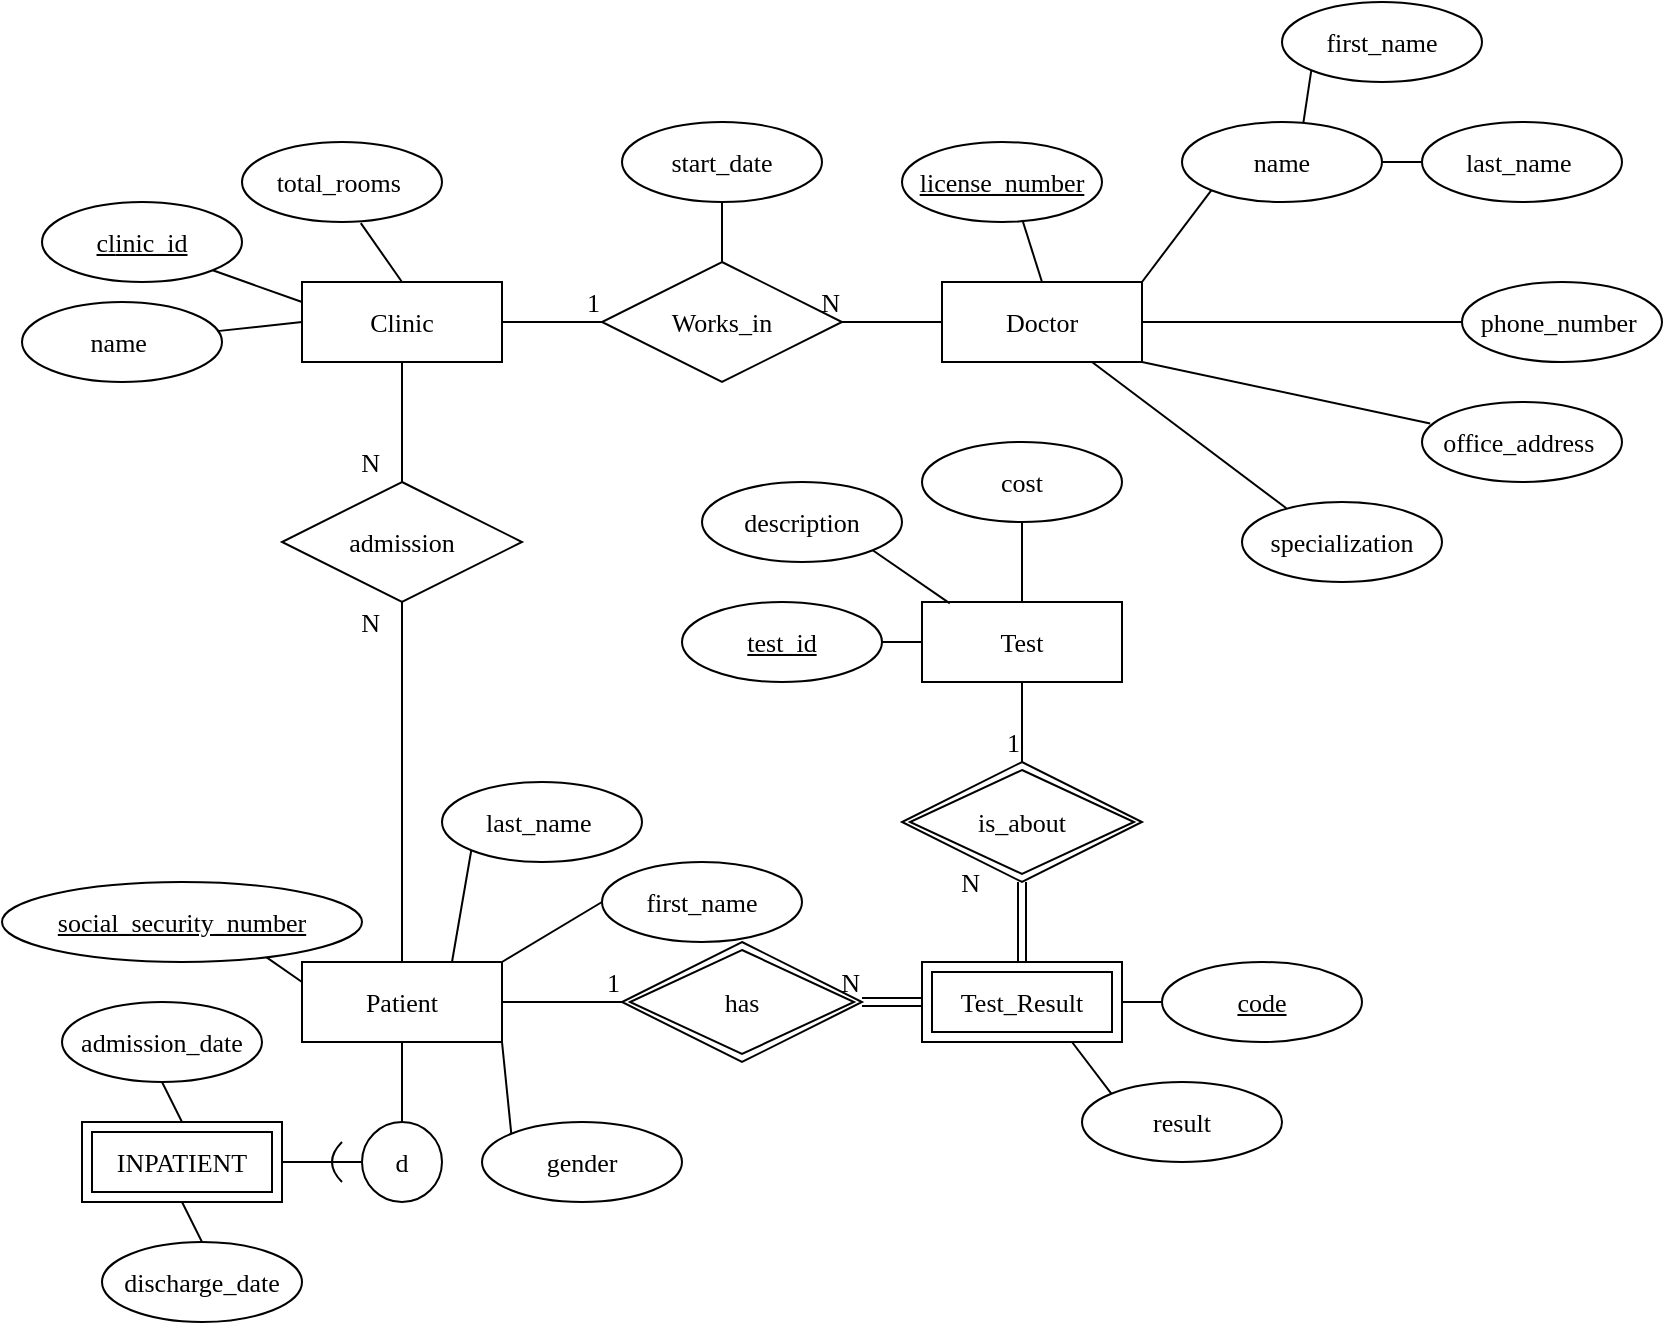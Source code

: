 <mxfile version="26.2.6">
  <diagram id="R2lEEEUBdFMjLlhIrx00" name="Page-1">
    <mxGraphModel dx="1154" dy="692" grid="1" gridSize="10" guides="1" tooltips="1" connect="1" arrows="1" fold="1" page="1" pageScale="1" pageWidth="850" pageHeight="1100" math="0" shadow="0" extFonts="Permanent Marker^https://fonts.googleapis.com/css?family=Permanent+Marker">
      <root>
        <mxCell id="0" />
        <mxCell id="1" parent="0" />
        <mxCell id="F_yC6FuZW9_ntXyTirgm-1" value="Clinic" style="whiteSpace=wrap;html=1;align=center;fontFamily=Kahroba RG;fontSize=13;" parent="1" vertex="1">
          <mxGeometry x="160" y="200" width="100" height="40" as="geometry" />
        </mxCell>
        <mxCell id="F_yC6FuZW9_ntXyTirgm-3" value="Test" style="whiteSpace=wrap;html=1;align=center;fontFamily=Kahroba RG;fontSize=13;" parent="1" vertex="1">
          <mxGeometry x="470" y="360" width="100" height="40" as="geometry" />
        </mxCell>
        <mxCell id="F_yC6FuZW9_ntXyTirgm-5" value="Patient" style="whiteSpace=wrap;html=1;align=center;fontFamily=Kahroba RG;fontSize=13;" parent="1" vertex="1">
          <mxGeometry x="160" y="540" width="100" height="40" as="geometry" />
        </mxCell>
        <mxCell id="F_yC6FuZW9_ntXyTirgm-6" value="Doctor" style="whiteSpace=wrap;html=1;align=center;fontFamily=Kahroba RG;fontSize=13;" parent="1" vertex="1">
          <mxGeometry x="480" y="200" width="100" height="40" as="geometry" />
        </mxCell>
        <mxCell id="F_yC6FuZW9_ntXyTirgm-8" value="&lt;span&gt;name&amp;nbsp;&lt;/span&gt;" style="ellipse;whiteSpace=wrap;html=1;align=center;fontFamily=Kahroba RG;fontSize=13;" parent="1" vertex="1">
          <mxGeometry x="20" y="210" width="100" height="40" as="geometry" />
        </mxCell>
        <mxCell id="F_yC6FuZW9_ntXyTirgm-9" value="&lt;span&gt;total_rooms&amp;nbsp;&lt;/span&gt;" style="ellipse;whiteSpace=wrap;html=1;align=center;fontFamily=Kahroba RG;fontSize=13;" parent="1" vertex="1">
          <mxGeometry x="130" y="130" width="100" height="40" as="geometry" />
        </mxCell>
        <mxCell id="F_yC6FuZW9_ntXyTirgm-12" value="&lt;span&gt;first_name&lt;/span&gt;" style="ellipse;whiteSpace=wrap;html=1;align=center;fontFamily=Kahroba RG;fontSize=13;" parent="1" vertex="1">
          <mxGeometry x="650" y="60" width="100" height="40" as="geometry" />
        </mxCell>
        <mxCell id="F_yC6FuZW9_ntXyTirgm-13" value="&lt;span&gt;last_name&amp;nbsp;&lt;/span&gt;" style="ellipse;whiteSpace=wrap;html=1;align=center;fontFamily=Kahroba RG;fontSize=13;" parent="1" vertex="1">
          <mxGeometry x="720" y="120" width="100" height="40" as="geometry" />
        </mxCell>
        <mxCell id="F_yC6FuZW9_ntXyTirgm-16" value="&lt;span&gt;phone_number&amp;nbsp;&lt;/span&gt;" style="ellipse;whiteSpace=wrap;html=1;align=center;fontFamily=Kahroba RG;fontSize=13;" parent="1" vertex="1">
          <mxGeometry x="740" y="200" width="100" height="40" as="geometry" />
        </mxCell>
        <mxCell id="F_yC6FuZW9_ntXyTirgm-17" value="&lt;span&gt;office_address&amp;nbsp;&lt;/span&gt;" style="ellipse;whiteSpace=wrap;html=1;align=center;fontFamily=Kahroba RG;fontSize=13;" parent="1" vertex="1">
          <mxGeometry x="720" y="260" width="100" height="40" as="geometry" />
        </mxCell>
        <mxCell id="F_yC6FuZW9_ntXyTirgm-18" value="&lt;span&gt;specialization&lt;/span&gt;" style="ellipse;whiteSpace=wrap;html=1;align=center;fontFamily=Kahroba RG;fontSize=13;" parent="1" vertex="1">
          <mxGeometry x="630" y="310" width="100" height="40" as="geometry" />
        </mxCell>
        <mxCell id="F_yC6FuZW9_ntXyTirgm-20" value="&lt;span&gt;license_number&lt;/span&gt;" style="ellipse;whiteSpace=wrap;html=1;align=center;fontStyle=4;fontFamily=Kahroba RG;fontSize=13;" parent="1" vertex="1">
          <mxGeometry x="460" y="130" width="100" height="40" as="geometry" />
        </mxCell>
        <mxCell id="F_yC6FuZW9_ntXyTirgm-21" value="cl&lt;span style=&quot;color: light-dark(rgb(0, 0, 0), rgb(255, 255, 255)); background-color: transparent;&quot;&gt;inic_id&lt;/span&gt;" style="ellipse;whiteSpace=wrap;html=1;align=center;fontStyle=4;fontFamily=Kahroba RG;fontSize=13;" parent="1" vertex="1">
          <mxGeometry x="30" y="160" width="100" height="40" as="geometry" />
        </mxCell>
        <mxCell id="F_yC6FuZW9_ntXyTirgm-22" value="Works_in" style="shape=rhombus;perimeter=rhombusPerimeter;whiteSpace=wrap;html=1;align=center;fontFamily=Kahroba RG;fontSize=13;" parent="1" vertex="1">
          <mxGeometry x="310" y="190" width="120" height="60" as="geometry" />
        </mxCell>
        <mxCell id="F_yC6FuZW9_ntXyTirgm-24" value="" style="endArrow=none;html=1;rounded=0;exitX=1;exitY=0.5;exitDx=0;exitDy=0;fontFamily=Kahroba RG;fontSize=13;" parent="1" source="F_yC6FuZW9_ntXyTirgm-1" target="F_yC6FuZW9_ntXyTirgm-22" edge="1">
          <mxGeometry relative="1" as="geometry">
            <mxPoint x="340" y="320" as="sourcePoint" />
            <mxPoint x="500" y="320" as="targetPoint" />
          </mxGeometry>
        </mxCell>
        <mxCell id="F_yC6FuZW9_ntXyTirgm-25" value="1" style="resizable=0;html=1;whiteSpace=wrap;align=right;verticalAlign=bottom;fontFamily=Kahroba RG;fontSize=13;" parent="F_yC6FuZW9_ntXyTirgm-24" connectable="0" vertex="1">
          <mxGeometry x="1" relative="1" as="geometry" />
        </mxCell>
        <mxCell id="F_yC6FuZW9_ntXyTirgm-26" value="" style="endArrow=none;html=1;rounded=0;exitX=0;exitY=0.5;exitDx=0;exitDy=0;entryX=1;entryY=0.5;entryDx=0;entryDy=0;fontFamily=Kahroba RG;fontSize=13;" parent="1" source="F_yC6FuZW9_ntXyTirgm-6" target="F_yC6FuZW9_ntXyTirgm-22" edge="1">
          <mxGeometry relative="1" as="geometry">
            <mxPoint x="340" y="320" as="sourcePoint" />
            <mxPoint x="500" y="320" as="targetPoint" />
          </mxGeometry>
        </mxCell>
        <mxCell id="F_yC6FuZW9_ntXyTirgm-27" value="N" style="resizable=0;html=1;whiteSpace=wrap;align=right;verticalAlign=bottom;fontFamily=Kahroba RG;fontSize=13;" parent="F_yC6FuZW9_ntXyTirgm-26" connectable="0" vertex="1">
          <mxGeometry x="1" relative="1" as="geometry" />
        </mxCell>
        <mxCell id="F_yC6FuZW9_ntXyTirgm-28" value="start_date" style="ellipse;whiteSpace=wrap;html=1;align=center;fontFamily=Kahroba RG;fontSize=13;" parent="1" vertex="1">
          <mxGeometry x="320" y="120" width="100" height="40" as="geometry" />
        </mxCell>
        <mxCell id="F_yC6FuZW9_ntXyTirgm-29" value="" style="endArrow=none;html=1;rounded=0;exitX=0;exitY=1;exitDx=0;exitDy=0;entryX=0.607;entryY=0.008;entryDx=0;entryDy=0;entryPerimeter=0;fontFamily=Kahroba RG;fontSize=13;" parent="1" source="F_yC6FuZW9_ntXyTirgm-12" edge="1">
          <mxGeometry relative="1" as="geometry">
            <mxPoint x="450" y="230" as="sourcePoint" />
            <mxPoint x="660.7" y="120.32" as="targetPoint" />
          </mxGeometry>
        </mxCell>
        <mxCell id="F_yC6FuZW9_ntXyTirgm-30" value="" style="endArrow=none;html=1;rounded=0;exitX=0;exitY=0.5;exitDx=0;exitDy=0;entryX=1;entryY=0.5;entryDx=0;entryDy=0;fontFamily=Kahroba RG;fontSize=13;" parent="1" source="F_yC6FuZW9_ntXyTirgm-13" edge="1">
          <mxGeometry relative="1" as="geometry">
            <mxPoint x="675" y="104" as="sourcePoint" />
            <mxPoint x="700" y="140" as="targetPoint" />
          </mxGeometry>
        </mxCell>
        <mxCell id="F_yC6FuZW9_ntXyTirgm-31" value="" style="endArrow=none;html=1;rounded=0;exitX=0;exitY=1;exitDx=0;exitDy=0;entryX=1;entryY=0;entryDx=0;entryDy=0;fontFamily=Kahroba RG;fontSize=13;" parent="1" target="F_yC6FuZW9_ntXyTirgm-6" edge="1">
          <mxGeometry relative="1" as="geometry">
            <mxPoint x="614.645" y="154.142" as="sourcePoint" />
            <mxPoint x="710" y="150" as="targetPoint" />
          </mxGeometry>
        </mxCell>
        <mxCell id="F_yC6FuZW9_ntXyTirgm-32" value="" style="endArrow=none;html=1;rounded=0;exitX=0;exitY=0.5;exitDx=0;exitDy=0;entryX=1;entryY=0.5;entryDx=0;entryDy=0;fontFamily=Kahroba RG;fontSize=13;" parent="1" source="F_yC6FuZW9_ntXyTirgm-16" target="F_yC6FuZW9_ntXyTirgm-6" edge="1">
          <mxGeometry relative="1" as="geometry">
            <mxPoint x="625" y="164" as="sourcePoint" />
            <mxPoint x="590" y="210" as="targetPoint" />
          </mxGeometry>
        </mxCell>
        <mxCell id="F_yC6FuZW9_ntXyTirgm-33" value="" style="endArrow=none;html=1;rounded=0;exitX=0.041;exitY=0.268;exitDx=0;exitDy=0;entryX=1;entryY=1;entryDx=0;entryDy=0;exitPerimeter=0;fontFamily=Kahroba RG;fontSize=13;" parent="1" source="F_yC6FuZW9_ntXyTirgm-17" target="F_yC6FuZW9_ntXyTirgm-6" edge="1">
          <mxGeometry relative="1" as="geometry">
            <mxPoint x="750" y="230" as="sourcePoint" />
            <mxPoint x="590" y="230" as="targetPoint" />
          </mxGeometry>
        </mxCell>
        <mxCell id="F_yC6FuZW9_ntXyTirgm-34" value="" style="endArrow=none;html=1;rounded=0;exitX=0.222;exitY=0.078;exitDx=0;exitDy=0;entryX=0.75;entryY=1;entryDx=0;entryDy=0;exitPerimeter=0;fontFamily=Kahroba RG;fontSize=13;" parent="1" source="F_yC6FuZW9_ntXyTirgm-18" target="F_yC6FuZW9_ntXyTirgm-6" edge="1">
          <mxGeometry relative="1" as="geometry">
            <mxPoint x="734" y="281" as="sourcePoint" />
            <mxPoint x="590" y="250" as="targetPoint" />
          </mxGeometry>
        </mxCell>
        <mxCell id="F_yC6FuZW9_ntXyTirgm-35" value="" style="endArrow=none;html=1;rounded=0;exitX=0.602;exitY=0.975;exitDx=0;exitDy=0;exitPerimeter=0;entryX=0.5;entryY=0;entryDx=0;entryDy=0;fontFamily=Kahroba RG;fontSize=13;" parent="1" source="F_yC6FuZW9_ntXyTirgm-20" target="F_yC6FuZW9_ntXyTirgm-6" edge="1">
          <mxGeometry relative="1" as="geometry">
            <mxPoint x="450" y="230" as="sourcePoint" />
            <mxPoint x="610" y="230" as="targetPoint" />
          </mxGeometry>
        </mxCell>
        <mxCell id="F_yC6FuZW9_ntXyTirgm-36" value="" style="endArrow=none;html=1;rounded=0;exitX=0.5;exitY=1;exitDx=0;exitDy=0;entryX=0.5;entryY=0;entryDx=0;entryDy=0;fontFamily=Kahroba RG;fontSize=13;" parent="1" source="F_yC6FuZW9_ntXyTirgm-28" target="F_yC6FuZW9_ntXyTirgm-22" edge="1">
          <mxGeometry relative="1" as="geometry">
            <mxPoint x="420" y="270" as="sourcePoint" />
            <mxPoint x="580" y="270" as="targetPoint" />
          </mxGeometry>
        </mxCell>
        <mxCell id="F_yC6FuZW9_ntXyTirgm-38" value="gender" style="ellipse;whiteSpace=wrap;html=1;align=center;fontFamily=Kahroba RG;fontSize=13;" parent="1" vertex="1">
          <mxGeometry x="250" y="620" width="100" height="40" as="geometry" />
        </mxCell>
        <mxCell id="F_yC6FuZW9_ntXyTirgm-39" value="&lt;span&gt;social_security_number&lt;/span&gt;" style="ellipse;whiteSpace=wrap;html=1;align=center;fontStyle=4;fontFamily=Kahroba RG;fontSize=13;" parent="1" vertex="1">
          <mxGeometry x="10" y="500" width="180" height="40" as="geometry" />
        </mxCell>
        <mxCell id="F_yC6FuZW9_ntXyTirgm-40" value="&lt;span&gt;discharge_date&lt;/span&gt;" style="ellipse;whiteSpace=wrap;html=1;align=center;fontFamily=Kahroba RG;fontSize=13;" parent="1" vertex="1">
          <mxGeometry x="60" y="680" width="100" height="40" as="geometry" />
        </mxCell>
        <mxCell id="F_yC6FuZW9_ntXyTirgm-41" value="&lt;span&gt;first_name&lt;/span&gt;" style="ellipse;whiteSpace=wrap;html=1;align=center;fontFamily=Kahroba RG;fontSize=13;" parent="1" vertex="1">
          <mxGeometry x="310" y="490" width="100" height="40" as="geometry" />
        </mxCell>
        <mxCell id="F_yC6FuZW9_ntXyTirgm-42" value="&lt;span&gt;last_name&amp;nbsp;&lt;/span&gt;" style="ellipse;whiteSpace=wrap;html=1;align=center;fontFamily=Kahroba RG;fontSize=13;" parent="1" vertex="1">
          <mxGeometry x="230" y="450" width="100" height="40" as="geometry" />
        </mxCell>
        <mxCell id="F_yC6FuZW9_ntXyTirgm-46" value="name" style="ellipse;whiteSpace=wrap;html=1;align=center;fontFamily=Kahroba RG;fontSize=13;" parent="1" vertex="1">
          <mxGeometry x="600" y="120" width="100" height="40" as="geometry" />
        </mxCell>
        <mxCell id="F_yC6FuZW9_ntXyTirgm-49" value="&lt;span&gt;admission_date&lt;/span&gt;" style="ellipse;whiteSpace=wrap;html=1;align=center;fontFamily=Kahroba RG;fontSize=13;" parent="1" vertex="1">
          <mxGeometry x="40" y="560" width="100" height="40" as="geometry" />
        </mxCell>
        <mxCell id="F_yC6FuZW9_ntXyTirgm-53" value="&lt;span&gt;&lt;span&gt;INPATIENT&lt;/span&gt;&lt;/span&gt;" style="shape=ext;margin=3;double=1;whiteSpace=wrap;html=1;align=center;fontFamily=Kahroba RG;fontSize=13;fontStyle=0" parent="1" vertex="1">
          <mxGeometry x="50" y="620" width="100" height="40" as="geometry" />
        </mxCell>
        <mxCell id="F_yC6FuZW9_ntXyTirgm-56" value="" style="endArrow=none;html=1;rounded=0;entryX=0.5;entryY=1;entryDx=0;entryDy=0;fontFamily=Kahroba RG;fontSize=13;" parent="1" target="F_yC6FuZW9_ntXyTirgm-5" edge="1">
          <mxGeometry width="50" height="50" relative="1" as="geometry">
            <mxPoint x="210" y="620" as="sourcePoint" />
            <mxPoint x="260" y="620" as="targetPoint" />
          </mxGeometry>
        </mxCell>
        <mxCell id="F_yC6FuZW9_ntXyTirgm-57" value="d" style="ellipse;whiteSpace=wrap;html=1;align=center;fontFamily=Kahroba RG;fontSize=13;" parent="1" vertex="1">
          <mxGeometry x="190" y="620" width="40" height="40" as="geometry" />
        </mxCell>
        <mxCell id="F_yC6FuZW9_ntXyTirgm-59" value="" style="endArrow=none;html=1;rounded=0;exitX=1;exitY=0.5;exitDx=0;exitDy=0;entryX=0;entryY=0.5;entryDx=0;entryDy=0;fontFamily=Kahroba RG;fontSize=13;" parent="1" source="F_yC6FuZW9_ntXyTirgm-53" target="F_yC6FuZW9_ntXyTirgm-57" edge="1">
          <mxGeometry relative="1" as="geometry">
            <mxPoint x="160" y="640" as="sourcePoint" />
            <mxPoint x="320" y="640" as="targetPoint" />
          </mxGeometry>
        </mxCell>
        <mxCell id="F_yC6FuZW9_ntXyTirgm-60" value="" style="endArrow=none;html=1;rounded=0;curved=1;fontFamily=Kahroba RG;fontSize=13;" parent="1" edge="1">
          <mxGeometry width="50" height="50" relative="1" as="geometry">
            <mxPoint x="180" y="650" as="sourcePoint" />
            <mxPoint x="180" y="630" as="targetPoint" />
            <Array as="points">
              <mxPoint x="170" y="640" />
            </Array>
          </mxGeometry>
        </mxCell>
        <mxCell id="F_yC6FuZW9_ntXyTirgm-61" value="admission" style="shape=rhombus;perimeter=rhombusPerimeter;whiteSpace=wrap;html=1;align=center;fontFamily=Kahroba RG;fontSize=13;" parent="1" vertex="1">
          <mxGeometry x="150" y="300" width="120" height="60" as="geometry" />
        </mxCell>
        <mxCell id="F_yC6FuZW9_ntXyTirgm-62" value="" style="endArrow=none;html=1;rounded=0;exitX=0.5;exitY=1;exitDx=0;exitDy=0;entryX=0.5;entryY=0;entryDx=0;entryDy=0;fontFamily=Kahroba RG;fontSize=13;" parent="1" source="F_yC6FuZW9_ntXyTirgm-1" target="F_yC6FuZW9_ntXyTirgm-61" edge="1">
          <mxGeometry relative="1" as="geometry">
            <mxPoint x="230" y="430" as="sourcePoint" />
            <mxPoint x="390" y="430" as="targetPoint" />
          </mxGeometry>
        </mxCell>
        <mxCell id="F_yC6FuZW9_ntXyTirgm-63" value="N" style="resizable=0;html=1;whiteSpace=wrap;align=right;verticalAlign=bottom;fontFamily=Kahroba RG;fontSize=13;" parent="F_yC6FuZW9_ntXyTirgm-62" connectable="0" vertex="1">
          <mxGeometry x="1" relative="1" as="geometry">
            <mxPoint x="-10" as="offset" />
          </mxGeometry>
        </mxCell>
        <mxCell id="F_yC6FuZW9_ntXyTirgm-64" value="" style="endArrow=none;html=1;rounded=0;exitX=0.5;exitY=0;exitDx=0;exitDy=0;entryX=0.5;entryY=1;entryDx=0;entryDy=0;fontFamily=Kahroba RG;fontSize=13;" parent="1" source="F_yC6FuZW9_ntXyTirgm-5" target="F_yC6FuZW9_ntXyTirgm-61" edge="1">
          <mxGeometry relative="1" as="geometry">
            <mxPoint x="220" y="250" as="sourcePoint" />
            <mxPoint x="220" y="310" as="targetPoint" />
          </mxGeometry>
        </mxCell>
        <mxCell id="F_yC6FuZW9_ntXyTirgm-65" value="N" style="resizable=0;html=1;whiteSpace=wrap;align=right;verticalAlign=bottom;fontFamily=Kahroba RG;fontSize=13;" parent="F_yC6FuZW9_ntXyTirgm-64" connectable="0" vertex="1">
          <mxGeometry x="1" relative="1" as="geometry">
            <mxPoint x="-10" y="20" as="offset" />
          </mxGeometry>
        </mxCell>
        <mxCell id="F_yC6FuZW9_ntXyTirgm-66" value="" style="endArrow=none;html=1;rounded=0;exitX=0.735;exitY=0.942;exitDx=0;exitDy=0;exitPerimeter=0;entryX=0;entryY=0.25;entryDx=0;entryDy=0;fontFamily=Kahroba RG;fontSize=13;" parent="1" source="F_yC6FuZW9_ntXyTirgm-39" target="F_yC6FuZW9_ntXyTirgm-5" edge="1">
          <mxGeometry relative="1" as="geometry">
            <mxPoint x="150" y="510" as="sourcePoint" />
            <mxPoint x="310" y="510" as="targetPoint" />
          </mxGeometry>
        </mxCell>
        <mxCell id="F_yC6FuZW9_ntXyTirgm-67" value="" style="endArrow=none;html=1;rounded=0;exitX=0.5;exitY=1;exitDx=0;exitDy=0;entryX=0.5;entryY=0;entryDx=0;entryDy=0;fontFamily=Kahroba RG;fontSize=13;" parent="1" source="F_yC6FuZW9_ntXyTirgm-49" target="F_yC6FuZW9_ntXyTirgm-53" edge="1">
          <mxGeometry relative="1" as="geometry">
            <mxPoint x="152" y="548" as="sourcePoint" />
            <mxPoint x="170" y="560" as="targetPoint" />
          </mxGeometry>
        </mxCell>
        <mxCell id="F_yC6FuZW9_ntXyTirgm-68" value="" style="endArrow=none;html=1;rounded=0;exitX=0;exitY=1;exitDx=0;exitDy=0;entryX=0.75;entryY=0;entryDx=0;entryDy=0;fontFamily=Kahroba RG;fontSize=13;" parent="1" source="F_yC6FuZW9_ntXyTirgm-42" target="F_yC6FuZW9_ntXyTirgm-5" edge="1">
          <mxGeometry relative="1" as="geometry">
            <mxPoint x="150" y="590" as="sourcePoint" />
            <mxPoint x="170" y="580" as="targetPoint" />
          </mxGeometry>
        </mxCell>
        <mxCell id="F_yC6FuZW9_ntXyTirgm-69" value="" style="endArrow=none;html=1;rounded=0;exitX=0;exitY=0.5;exitDx=0;exitDy=0;entryX=1;entryY=0;entryDx=0;entryDy=0;fontFamily=Kahroba RG;fontSize=13;" parent="1" source="F_yC6FuZW9_ntXyTirgm-41" target="F_yC6FuZW9_ntXyTirgm-5" edge="1">
          <mxGeometry relative="1" as="geometry">
            <mxPoint x="285" y="534" as="sourcePoint" />
            <mxPoint x="245" y="550" as="targetPoint" />
          </mxGeometry>
        </mxCell>
        <mxCell id="F_yC6FuZW9_ntXyTirgm-70" value="" style="endArrow=none;html=1;rounded=0;exitX=0;exitY=0;exitDx=0;exitDy=0;entryX=1;entryY=1;entryDx=0;entryDy=0;fontFamily=Kahroba RG;fontSize=13;" parent="1" source="F_yC6FuZW9_ntXyTirgm-38" target="F_yC6FuZW9_ntXyTirgm-5" edge="1">
          <mxGeometry relative="1" as="geometry">
            <mxPoint x="300" y="570" as="sourcePoint" />
            <mxPoint x="270" y="570" as="targetPoint" />
          </mxGeometry>
        </mxCell>
        <mxCell id="F_yC6FuZW9_ntXyTirgm-71" value="" style="endArrow=none;html=1;rounded=0;exitX=0.5;exitY=1;exitDx=0;exitDy=0;entryX=0.5;entryY=0;entryDx=0;entryDy=0;fontFamily=Kahroba RG;fontSize=13;" parent="1" source="F_yC6FuZW9_ntXyTirgm-53" target="F_yC6FuZW9_ntXyTirgm-40" edge="1">
          <mxGeometry relative="1" as="geometry">
            <mxPoint x="150" y="640" as="sourcePoint" />
            <mxPoint x="310" y="640" as="targetPoint" />
          </mxGeometry>
        </mxCell>
        <mxCell id="F_yC6FuZW9_ntXyTirgm-72" value="Test_Result" style="shape=ext;margin=3;double=1;whiteSpace=wrap;html=1;align=center;fontFamily=Kahroba RG;fontSize=13;" parent="1" vertex="1">
          <mxGeometry x="470" y="540" width="100" height="40" as="geometry" />
        </mxCell>
        <mxCell id="F_yC6FuZW9_ntXyTirgm-73" value="" style="shape=link;html=1;rounded=0;exitX=0;exitY=0.5;exitDx=0;exitDy=0;entryX=1;entryY=0.5;entryDx=0;entryDy=0;fontFamily=Kahroba RG;fontSize=13;" parent="1" source="F_yC6FuZW9_ntXyTirgm-72" target="F_yC6FuZW9_ntXyTirgm-75" edge="1">
          <mxGeometry relative="1" as="geometry">
            <mxPoint x="330" y="490" as="sourcePoint" />
            <mxPoint x="320" y="560" as="targetPoint" />
          </mxGeometry>
        </mxCell>
        <mxCell id="F_yC6FuZW9_ntXyTirgm-74" value="N" style="resizable=0;html=1;whiteSpace=wrap;align=right;verticalAlign=bottom;fontFamily=Kahroba RG;fontSize=13;" parent="F_yC6FuZW9_ntXyTirgm-73" connectable="0" vertex="1">
          <mxGeometry x="1" relative="1" as="geometry" />
        </mxCell>
        <mxCell id="F_yC6FuZW9_ntXyTirgm-75" value="has" style="shape=rhombus;double=1;perimeter=rhombusPerimeter;whiteSpace=wrap;html=1;align=center;fontFamily=Kahroba RG;fontSize=13;" parent="1" vertex="1">
          <mxGeometry x="320" y="530" width="120" height="60" as="geometry" />
        </mxCell>
        <mxCell id="F_yC6FuZW9_ntXyTirgm-76" value="" style="endArrow=none;html=1;rounded=0;exitX=1;exitY=0.5;exitDx=0;exitDy=0;entryX=0;entryY=0.5;entryDx=0;entryDy=0;fontFamily=Kahroba RG;fontSize=13;" parent="1" source="F_yC6FuZW9_ntXyTirgm-5" target="F_yC6FuZW9_ntXyTirgm-75" edge="1">
          <mxGeometry relative="1" as="geometry">
            <mxPoint x="330" y="490" as="sourcePoint" />
            <mxPoint x="490" y="490" as="targetPoint" />
          </mxGeometry>
        </mxCell>
        <mxCell id="F_yC6FuZW9_ntXyTirgm-77" value="1" style="resizable=0;html=1;whiteSpace=wrap;align=right;verticalAlign=bottom;fontFamily=Kahroba RG;fontSize=13;" parent="F_yC6FuZW9_ntXyTirgm-76" connectable="0" vertex="1">
          <mxGeometry x="1" relative="1" as="geometry" />
        </mxCell>
        <mxCell id="F_yC6FuZW9_ntXyTirgm-80" value="" style="shape=link;html=1;rounded=0;exitX=0.5;exitY=0;exitDx=0;exitDy=0;entryX=0.5;entryY=1;entryDx=0;entryDy=0;fontFamily=Kahroba RG;fontSize=13;" parent="1" source="F_yC6FuZW9_ntXyTirgm-72" target="F_yC6FuZW9_ntXyTirgm-82" edge="1">
          <mxGeometry relative="1" as="geometry">
            <mxPoint x="330" y="490" as="sourcePoint" />
            <mxPoint x="480" y="510" as="targetPoint" />
          </mxGeometry>
        </mxCell>
        <mxCell id="F_yC6FuZW9_ntXyTirgm-81" value="N" style="resizable=0;html=1;whiteSpace=wrap;align=right;verticalAlign=bottom;fontFamily=Kahroba RG;fontSize=13;" parent="F_yC6FuZW9_ntXyTirgm-80" connectable="0" vertex="1">
          <mxGeometry x="1" relative="1" as="geometry">
            <mxPoint x="-20" y="10" as="offset" />
          </mxGeometry>
        </mxCell>
        <mxCell id="F_yC6FuZW9_ntXyTirgm-82" value="is_about" style="shape=rhombus;double=1;perimeter=rhombusPerimeter;whiteSpace=wrap;html=1;align=center;fontFamily=Kahroba RG;fontSize=13;" parent="1" vertex="1">
          <mxGeometry x="460" y="440" width="120" height="60" as="geometry" />
        </mxCell>
        <mxCell id="F_yC6FuZW9_ntXyTirgm-83" value="" style="endArrow=none;html=1;rounded=0;exitX=0.5;exitY=1;exitDx=0;exitDy=0;entryX=0.5;entryY=0;entryDx=0;entryDy=0;fontFamily=Kahroba RG;fontSize=13;" parent="1" source="F_yC6FuZW9_ntXyTirgm-3" target="F_yC6FuZW9_ntXyTirgm-82" edge="1">
          <mxGeometry relative="1" as="geometry">
            <mxPoint x="330" y="490" as="sourcePoint" />
            <mxPoint x="490" y="490" as="targetPoint" />
          </mxGeometry>
        </mxCell>
        <mxCell id="F_yC6FuZW9_ntXyTirgm-84" value="1" style="resizable=0;html=1;whiteSpace=wrap;align=right;verticalAlign=bottom;fontFamily=Kahroba RG;fontSize=13;" parent="F_yC6FuZW9_ntXyTirgm-83" connectable="0" vertex="1">
          <mxGeometry x="1" relative="1" as="geometry" />
        </mxCell>
        <mxCell id="F_yC6FuZW9_ntXyTirgm-85" value="&lt;span&gt;code&lt;/span&gt;" style="ellipse;whiteSpace=wrap;html=1;align=center;fontStyle=4;fontFamily=Kahroba RG;fontSize=13;" parent="1" vertex="1">
          <mxGeometry x="590" y="540" width="100" height="40" as="geometry" />
        </mxCell>
        <mxCell id="F_yC6FuZW9_ntXyTirgm-86" value="&lt;span&gt;description&lt;/span&gt;" style="ellipse;whiteSpace=wrap;html=1;align=center;fontFamily=Kahroba RG;fontSize=13;" parent="1" vertex="1">
          <mxGeometry x="360" y="300" width="100" height="40" as="geometry" />
        </mxCell>
        <mxCell id="F_yC6FuZW9_ntXyTirgm-87" value="&lt;span&gt;cost&lt;/span&gt;" style="ellipse;whiteSpace=wrap;html=1;align=center;fontFamily=Kahroba RG;fontSize=13;" parent="1" vertex="1">
          <mxGeometry x="470" y="280" width="100" height="40" as="geometry" />
        </mxCell>
        <mxCell id="F_yC6FuZW9_ntXyTirgm-88" value="&lt;span&gt;result&lt;/span&gt;" style="ellipse;whiteSpace=wrap;html=1;align=center;fontFamily=Kahroba RG;fontSize=13;" parent="1" vertex="1">
          <mxGeometry x="550" y="600" width="100" height="40" as="geometry" />
        </mxCell>
        <mxCell id="F_yC6FuZW9_ntXyTirgm-89" value="&lt;span&gt;test_id&lt;/span&gt;" style="ellipse;whiteSpace=wrap;html=1;align=center;fontStyle=4;fontFamily=Kahroba RG;fontSize=13;" parent="1" vertex="1">
          <mxGeometry x="350" y="360" width="100" height="40" as="geometry" />
        </mxCell>
        <mxCell id="F_yC6FuZW9_ntXyTirgm-90" value="" style="endArrow=none;html=1;rounded=0;exitX=1;exitY=0.5;exitDx=0;exitDy=0;entryX=0;entryY=0.5;entryDx=0;entryDy=0;fontFamily=Kahroba RG;fontSize=13;" parent="1" source="F_yC6FuZW9_ntXyTirgm-72" target="F_yC6FuZW9_ntXyTirgm-85" edge="1">
          <mxGeometry relative="1" as="geometry">
            <mxPoint x="420" y="580" as="sourcePoint" />
            <mxPoint x="580" y="580" as="targetPoint" />
          </mxGeometry>
        </mxCell>
        <mxCell id="F_yC6FuZW9_ntXyTirgm-91" value="" style="endArrow=none;html=1;rounded=0;exitX=0;exitY=0;exitDx=0;exitDy=0;entryX=0.75;entryY=1;entryDx=0;entryDy=0;fontFamily=Kahroba RG;fontSize=13;" parent="1" source="F_yC6FuZW9_ntXyTirgm-88" target="F_yC6FuZW9_ntXyTirgm-72" edge="1">
          <mxGeometry relative="1" as="geometry">
            <mxPoint x="420" y="580" as="sourcePoint" />
            <mxPoint x="580" y="580" as="targetPoint" />
          </mxGeometry>
        </mxCell>
        <mxCell id="F_yC6FuZW9_ntXyTirgm-92" value="" style="endArrow=none;html=1;rounded=0;exitX=1;exitY=0.5;exitDx=0;exitDy=0;entryX=0;entryY=0.5;entryDx=0;entryDy=0;fontFamily=Kahroba RG;fontSize=13;" parent="1" source="F_yC6FuZW9_ntXyTirgm-89" target="F_yC6FuZW9_ntXyTirgm-3" edge="1">
          <mxGeometry relative="1" as="geometry">
            <mxPoint x="420" y="450" as="sourcePoint" />
            <mxPoint x="580" y="450" as="targetPoint" />
          </mxGeometry>
        </mxCell>
        <mxCell id="F_yC6FuZW9_ntXyTirgm-93" value="" style="endArrow=none;html=1;rounded=0;exitX=1;exitY=1;exitDx=0;exitDy=0;entryX=0.139;entryY=0.017;entryDx=0;entryDy=0;entryPerimeter=0;fontFamily=Kahroba RG;fontSize=13;" parent="1" source="F_yC6FuZW9_ntXyTirgm-86" target="F_yC6FuZW9_ntXyTirgm-3" edge="1">
          <mxGeometry relative="1" as="geometry">
            <mxPoint x="460" y="390" as="sourcePoint" />
            <mxPoint x="480" y="390" as="targetPoint" />
          </mxGeometry>
        </mxCell>
        <mxCell id="F_yC6FuZW9_ntXyTirgm-94" value="" style="endArrow=none;html=1;rounded=0;exitX=0.5;exitY=1;exitDx=0;exitDy=0;entryX=0.5;entryY=0;entryDx=0;entryDy=0;fontFamily=Kahroba RG;fontSize=13;" parent="1" source="F_yC6FuZW9_ntXyTirgm-87" target="F_yC6FuZW9_ntXyTirgm-3" edge="1">
          <mxGeometry relative="1" as="geometry">
            <mxPoint x="455" y="344" as="sourcePoint" />
            <mxPoint x="494" y="371" as="targetPoint" />
          </mxGeometry>
        </mxCell>
        <mxCell id="F_yC6FuZW9_ntXyTirgm-95" value="" style="endArrow=none;html=1;rounded=0;exitX=0.977;exitY=0.364;exitDx=0;exitDy=0;exitPerimeter=0;entryX=0;entryY=0.5;entryDx=0;entryDy=0;fontFamily=Kahroba RG;fontSize=13;" parent="1" source="F_yC6FuZW9_ntXyTirgm-8" target="F_yC6FuZW9_ntXyTirgm-1" edge="1">
          <mxGeometry relative="1" as="geometry">
            <mxPoint x="200" y="250" as="sourcePoint" />
            <mxPoint x="360" y="250" as="targetPoint" />
          </mxGeometry>
        </mxCell>
        <mxCell id="F_yC6FuZW9_ntXyTirgm-96" value="" style="endArrow=none;html=1;rounded=0;exitX=1;exitY=1;exitDx=0;exitDy=0;entryX=0;entryY=0.25;entryDx=0;entryDy=0;fontFamily=Kahroba RG;fontSize=13;" parent="1" source="F_yC6FuZW9_ntXyTirgm-21" target="F_yC6FuZW9_ntXyTirgm-1" edge="1">
          <mxGeometry relative="1" as="geometry">
            <mxPoint x="128" y="235" as="sourcePoint" />
            <mxPoint x="170" y="230" as="targetPoint" />
          </mxGeometry>
        </mxCell>
        <mxCell id="F_yC6FuZW9_ntXyTirgm-97" value="" style="endArrow=none;html=1;rounded=0;exitX=0.594;exitY=1.014;exitDx=0;exitDy=0;entryX=0.5;entryY=0;entryDx=0;entryDy=0;exitPerimeter=0;fontFamily=Kahroba RG;fontSize=13;" parent="1" source="F_yC6FuZW9_ntXyTirgm-9" target="F_yC6FuZW9_ntXyTirgm-1" edge="1">
          <mxGeometry relative="1" as="geometry">
            <mxPoint x="125" y="204" as="sourcePoint" />
            <mxPoint x="170" y="220" as="targetPoint" />
          </mxGeometry>
        </mxCell>
      </root>
    </mxGraphModel>
  </diagram>
</mxfile>
